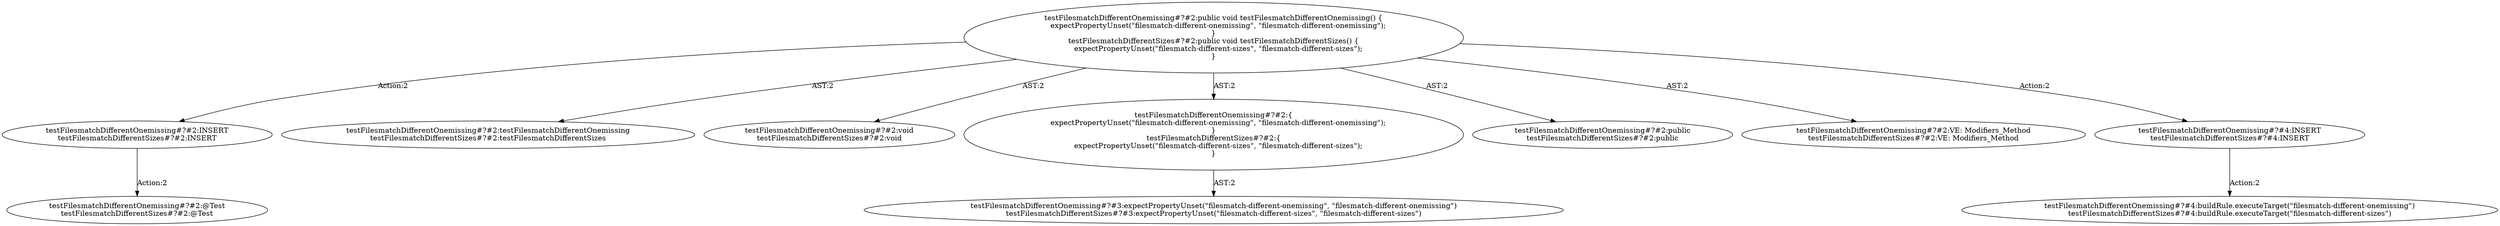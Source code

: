 digraph "Pattern" {
0 [label="testFilesmatchDifferentOnemissing#?#2:INSERT
testFilesmatchDifferentSizes#?#2:INSERT" shape=ellipse]
1 [label="testFilesmatchDifferentOnemissing#?#2:public void testFilesmatchDifferentOnemissing() \{
    expectPropertyUnset(\"filesmatch-different-onemissing\", \"filesmatch-different-onemissing\");
\}
testFilesmatchDifferentSizes#?#2:public void testFilesmatchDifferentSizes() \{
    expectPropertyUnset(\"filesmatch-different-sizes\", \"filesmatch-different-sizes\");
\}" shape=ellipse]
2 [label="testFilesmatchDifferentOnemissing#?#2:testFilesmatchDifferentOnemissing
testFilesmatchDifferentSizes#?#2:testFilesmatchDifferentSizes" shape=ellipse]
3 [label="testFilesmatchDifferentOnemissing#?#2:void
testFilesmatchDifferentSizes#?#2:void" shape=ellipse]
4 [label="testFilesmatchDifferentOnemissing#?#2:\{
    expectPropertyUnset(\"filesmatch-different-onemissing\", \"filesmatch-different-onemissing\");
\}
testFilesmatchDifferentSizes#?#2:\{
    expectPropertyUnset(\"filesmatch-different-sizes\", \"filesmatch-different-sizes\");
\}" shape=ellipse]
5 [label="testFilesmatchDifferentOnemissing#?#3:expectPropertyUnset(\"filesmatch-different-onemissing\", \"filesmatch-different-onemissing\")
testFilesmatchDifferentSizes#?#3:expectPropertyUnset(\"filesmatch-different-sizes\", \"filesmatch-different-sizes\")" shape=ellipse]
6 [label="testFilesmatchDifferentOnemissing#?#2:public
testFilesmatchDifferentSizes#?#2:public" shape=ellipse]
7 [label="testFilesmatchDifferentOnemissing#?#2:VE: Modifiers_Method
testFilesmatchDifferentSizes#?#2:VE: Modifiers_Method" shape=ellipse]
8 [label="testFilesmatchDifferentOnemissing#?#4:INSERT
testFilesmatchDifferentSizes#?#4:INSERT" shape=ellipse]
9 [label="testFilesmatchDifferentOnemissing#?#4:buildRule.executeTarget(\"filesmatch-different-onemissing\")
testFilesmatchDifferentSizes#?#4:buildRule.executeTarget(\"filesmatch-different-sizes\")" shape=ellipse]
10 [label="testFilesmatchDifferentOnemissing#?#2:@Test
testFilesmatchDifferentSizes#?#2:@Test" shape=ellipse]
0 -> 10 [label="Action:2"];
1 -> 0 [label="Action:2"];
1 -> 2 [label="AST:2"];
1 -> 3 [label="AST:2"];
1 -> 4 [label="AST:2"];
1 -> 6 [label="AST:2"];
1 -> 7 [label="AST:2"];
1 -> 8 [label="Action:2"];
4 -> 5 [label="AST:2"];
8 -> 9 [label="Action:2"];
}